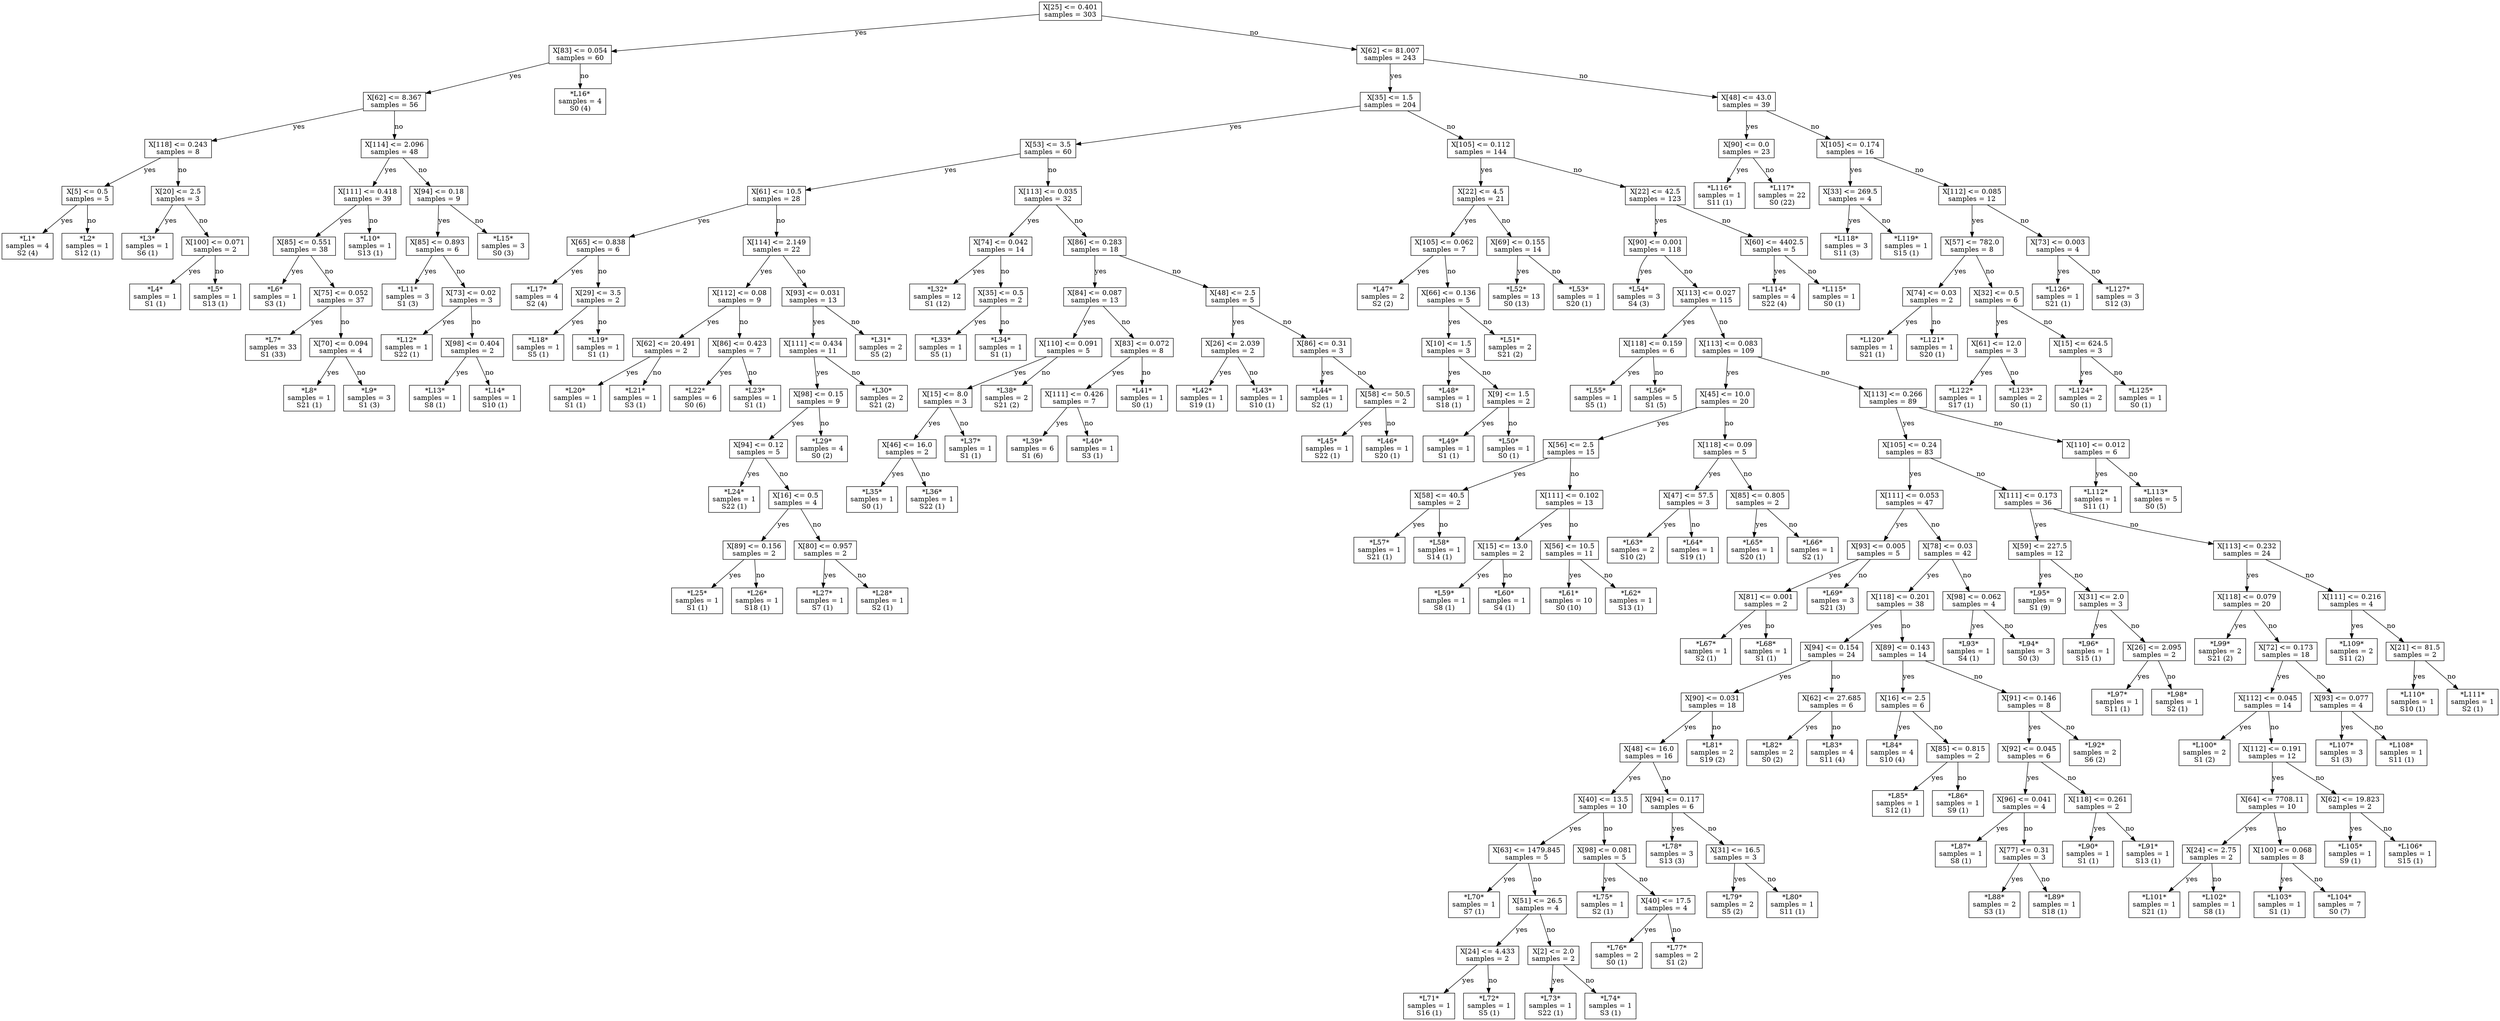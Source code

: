 digraph Tree {
node [shape=box] ;
0 [label="X[25] <= 0.401\nsamples = 303\n"] ;
1 [label="X[83] <= 0.054\nsamples = 60\n"] ;
0 -> 1 [label="yes"];
2 [label="X[62] <= 8.367\nsamples = 56\n"] ;
1 -> 2 [label="yes"];
3 [label="X[118] <= 0.243\nsamples = 8\n"] ;
2 -> 3 [label="yes"];
4 [label="X[5] <= 0.5\nsamples = 5\n"] ;
3 -> 4 [label="yes"];
5 [label="*L1*\nsamples = 4\nS2 (4)\n"] ;
4 -> 5 [label="yes"];
6 [label="*L2*\nsamples = 1\nS12 (1)\n"] ;
4 -> 6 [label="no"];
7 [label="X[20] <= 2.5\nsamples = 3\n"] ;
3 -> 7 [label="no"];
8 [label="*L3*\nsamples = 1\nS6 (1)\n"] ;
7 -> 8 [label="yes"];
9 [label="X[100] <= 0.071\nsamples = 2\n"] ;
7 -> 9 [label="no"];
10 [label="*L4*\nsamples = 1\nS1 (1)\n"] ;
9 -> 10 [label="yes"];
11 [label="*L5*\nsamples = 1\nS13 (1)\n"] ;
9 -> 11 [label="no"];
12 [label="X[114] <= 2.096\nsamples = 48\n"] ;
2 -> 12 [label="no"];
13 [label="X[111] <= 0.418\nsamples = 39\n"] ;
12 -> 13 [label="yes"];
14 [label="X[85] <= 0.551\nsamples = 38\n"] ;
13 -> 14 [label="yes"];
15 [label="*L6*\nsamples = 1\nS3 (1)\n"] ;
14 -> 15 [label="yes"];
16 [label="X[75] <= 0.052\nsamples = 37\n"] ;
14 -> 16 [label="no"];
17 [label="*L7*\nsamples = 33\nS1 (33)\n"] ;
16 -> 17 [label="yes"];
18 [label="X[70] <= 0.094\nsamples = 4\n"] ;
16 -> 18 [label="no"];
19 [label="*L8*\nsamples = 1\nS21 (1)\n"] ;
18 -> 19 [label="yes"];
20 [label="*L9*\nsamples = 3\nS1 (3)\n"] ;
18 -> 20 [label="no"];
21 [label="*L10*\nsamples = 1\nS13 (1)\n"] ;
13 -> 21 [label="no"];
22 [label="X[94] <= 0.18\nsamples = 9\n"] ;
12 -> 22 [label="no"];
23 [label="X[85] <= 0.893\nsamples = 6\n"] ;
22 -> 23 [label="yes"];
24 [label="*L11*\nsamples = 3\nS1 (3)\n"] ;
23 -> 24 [label="yes"];
25 [label="X[73] <= 0.02\nsamples = 3\n"] ;
23 -> 25 [label="no"];
26 [label="*L12*\nsamples = 1\nS22 (1)\n"] ;
25 -> 26 [label="yes"];
27 [label="X[98] <= 0.404\nsamples = 2\n"] ;
25 -> 27 [label="no"];
28 [label="*L13*\nsamples = 1\nS8 (1)\n"] ;
27 -> 28 [label="yes"];
29 [label="*L14*\nsamples = 1\nS10 (1)\n"] ;
27 -> 29 [label="no"];
30 [label="*L15*\nsamples = 3\nS0 (3)\n"] ;
22 -> 30 [label="no"];
31 [label="*L16*\nsamples = 4\nS0 (4)\n"] ;
1 -> 31 [label="no"];
32 [label="X[62] <= 81.007\nsamples = 243\n"] ;
0 -> 32 [label="no"];
33 [label="X[35] <= 1.5\nsamples = 204\n"] ;
32 -> 33 [label="yes"];
34 [label="X[53] <= 3.5\nsamples = 60\n"] ;
33 -> 34 [label="yes"];
35 [label="X[61] <= 10.5\nsamples = 28\n"] ;
34 -> 35 [label="yes"];
36 [label="X[65] <= 0.838\nsamples = 6\n"] ;
35 -> 36 [label="yes"];
37 [label="*L17*\nsamples = 4\nS2 (4)\n"] ;
36 -> 37 [label="yes"];
38 [label="X[29] <= 3.5\nsamples = 2\n"] ;
36 -> 38 [label="no"];
39 [label="*L18*\nsamples = 1\nS5 (1)\n"] ;
38 -> 39 [label="yes"];
40 [label="*L19*\nsamples = 1\nS1 (1)\n"] ;
38 -> 40 [label="no"];
41 [label="X[114] <= 2.149\nsamples = 22\n"] ;
35 -> 41 [label="no"];
42 [label="X[112] <= 0.08\nsamples = 9\n"] ;
41 -> 42 [label="yes"];
43 [label="X[62] <= 20.491\nsamples = 2\n"] ;
42 -> 43 [label="yes"];
44 [label="*L20*\nsamples = 1\nS1 (1)\n"] ;
43 -> 44 [label="yes"];
45 [label="*L21*\nsamples = 1\nS3 (1)\n"] ;
43 -> 45 [label="no"];
46 [label="X[86] <= 0.423\nsamples = 7\n"] ;
42 -> 46 [label="no"];
47 [label="*L22*\nsamples = 6\nS0 (6)\n"] ;
46 -> 47 [label="yes"];
48 [label="*L23*\nsamples = 1\nS1 (1)\n"] ;
46 -> 48 [label="no"];
49 [label="X[93] <= 0.031\nsamples = 13\n"] ;
41 -> 49 [label="no"];
50 [label="X[111] <= 0.434\nsamples = 11\n"] ;
49 -> 50 [label="yes"];
51 [label="X[98] <= 0.15\nsamples = 9\n"] ;
50 -> 51 [label="yes"];
52 [label="X[94] <= 0.12\nsamples = 5\n"] ;
51 -> 52 [label="yes"];
53 [label="*L24*\nsamples = 1\nS22 (1)\n"] ;
52 -> 53 [label="yes"];
54 [label="X[16] <= 0.5\nsamples = 4\n"] ;
52 -> 54 [label="no"];
55 [label="X[89] <= 0.156\nsamples = 2\n"] ;
54 -> 55 [label="yes"];
56 [label="*L25*\nsamples = 1\nS1 (1)\n"] ;
55 -> 56 [label="yes"];
57 [label="*L26*\nsamples = 1\nS18 (1)\n"] ;
55 -> 57 [label="no"];
58 [label="X[80] <= 0.957\nsamples = 2\n"] ;
54 -> 58 [label="no"];
59 [label="*L27*\nsamples = 1\nS7 (1)\n"] ;
58 -> 59 [label="yes"];
60 [label="*L28*\nsamples = 1\nS2 (1)\n"] ;
58 -> 60 [label="no"];
61 [label="*L29*\nsamples = 4\nS0 (2)\n"] ;
51 -> 61 [label="no"];
62 [label="*L30*\nsamples = 2\nS21 (2)\n"] ;
50 -> 62 [label="no"];
63 [label="*L31*\nsamples = 2\nS5 (2)\n"] ;
49 -> 63 [label="no"];
64 [label="X[113] <= 0.035\nsamples = 32\n"] ;
34 -> 64 [label="no"];
65 [label="X[74] <= 0.042\nsamples = 14\n"] ;
64 -> 65 [label="yes"];
66 [label="*L32*\nsamples = 12\nS1 (12)\n"] ;
65 -> 66 [label="yes"];
67 [label="X[35] <= 0.5\nsamples = 2\n"] ;
65 -> 67 [label="no"];
68 [label="*L33*\nsamples = 1\nS5 (1)\n"] ;
67 -> 68 [label="yes"];
69 [label="*L34*\nsamples = 1\nS1 (1)\n"] ;
67 -> 69 [label="no"];
70 [label="X[86] <= 0.283\nsamples = 18\n"] ;
64 -> 70 [label="no"];
71 [label="X[84] <= 0.087\nsamples = 13\n"] ;
70 -> 71 [label="yes"];
72 [label="X[110] <= 0.091\nsamples = 5\n"] ;
71 -> 72 [label="yes"];
73 [label="X[15] <= 8.0\nsamples = 3\n"] ;
72 -> 73 [label="yes"];
74 [label="X[46] <= 16.0\nsamples = 2\n"] ;
73 -> 74 [label="yes"];
75 [label="*L35*\nsamples = 1\nS0 (1)\n"] ;
74 -> 75 [label="yes"];
76 [label="*L36*\nsamples = 1\nS22 (1)\n"] ;
74 -> 76 [label="no"];
77 [label="*L37*\nsamples = 1\nS1 (1)\n"] ;
73 -> 77 [label="no"];
78 [label="*L38*\nsamples = 2\nS21 (2)\n"] ;
72 -> 78 [label="no"];
79 [label="X[83] <= 0.072\nsamples = 8\n"] ;
71 -> 79 [label="no"];
80 [label="X[111] <= 0.426\nsamples = 7\n"] ;
79 -> 80 [label="yes"];
81 [label="*L39*\nsamples = 6\nS1 (6)\n"] ;
80 -> 81 [label="yes"];
82 [label="*L40*\nsamples = 1\nS3 (1)\n"] ;
80 -> 82 [label="no"];
83 [label="*L41*\nsamples = 1\nS0 (1)\n"] ;
79 -> 83 [label="no"];
84 [label="X[48] <= 2.5\nsamples = 5\n"] ;
70 -> 84 [label="no"];
85 [label="X[26] <= 2.039\nsamples = 2\n"] ;
84 -> 85 [label="yes"];
86 [label="*L42*\nsamples = 1\nS19 (1)\n"] ;
85 -> 86 [label="yes"];
87 [label="*L43*\nsamples = 1\nS10 (1)\n"] ;
85 -> 87 [label="no"];
88 [label="X[86] <= 0.31\nsamples = 3\n"] ;
84 -> 88 [label="no"];
89 [label="*L44*\nsamples = 1\nS2 (1)\n"] ;
88 -> 89 [label="yes"];
90 [label="X[58] <= 50.5\nsamples = 2\n"] ;
88 -> 90 [label="no"];
91 [label="*L45*\nsamples = 1\nS22 (1)\n"] ;
90 -> 91 [label="yes"];
92 [label="*L46*\nsamples = 1\nS20 (1)\n"] ;
90 -> 92 [label="no"];
93 [label="X[105] <= 0.112\nsamples = 144\n"] ;
33 -> 93 [label="no"];
94 [label="X[22] <= 4.5\nsamples = 21\n"] ;
93 -> 94 [label="yes"];
95 [label="X[105] <= 0.062\nsamples = 7\n"] ;
94 -> 95 [label="yes"];
96 [label="*L47*\nsamples = 2\nS2 (2)\n"] ;
95 -> 96 [label="yes"];
97 [label="X[66] <= 0.136\nsamples = 5\n"] ;
95 -> 97 [label="no"];
98 [label="X[10] <= 1.5\nsamples = 3\n"] ;
97 -> 98 [label="yes"];
99 [label="*L48*\nsamples = 1\nS18 (1)\n"] ;
98 -> 99 [label="yes"];
100 [label="X[9] <= 1.5\nsamples = 2\n"] ;
98 -> 100 [label="no"];
101 [label="*L49*\nsamples = 1\nS1 (1)\n"] ;
100 -> 101 [label="yes"];
102 [label="*L50*\nsamples = 1\nS0 (1)\n"] ;
100 -> 102 [label="no"];
103 [label="*L51*\nsamples = 2\nS21 (2)\n"] ;
97 -> 103 [label="no"];
104 [label="X[69] <= 0.155\nsamples = 14\n"] ;
94 -> 104 [label="no"];
105 [label="*L52*\nsamples = 13\nS0 (13)\n"] ;
104 -> 105 [label="yes"];
106 [label="*L53*\nsamples = 1\nS20 (1)\n"] ;
104 -> 106 [label="no"];
107 [label="X[22] <= 42.5\nsamples = 123\n"] ;
93 -> 107 [label="no"];
108 [label="X[90] <= 0.001\nsamples = 118\n"] ;
107 -> 108 [label="yes"];
109 [label="*L54*\nsamples = 3\nS4 (3)\n"] ;
108 -> 109 [label="yes"];
110 [label="X[113] <= 0.027\nsamples = 115\n"] ;
108 -> 110 [label="no"];
111 [label="X[118] <= 0.159\nsamples = 6\n"] ;
110 -> 111 [label="yes"];
112 [label="*L55*\nsamples = 1\nS5 (1)\n"] ;
111 -> 112 [label="yes"];
113 [label="*L56*\nsamples = 5\nS1 (5)\n"] ;
111 -> 113 [label="no"];
114 [label="X[113] <= 0.083\nsamples = 109\n"] ;
110 -> 114 [label="no"];
115 [label="X[45] <= 10.0\nsamples = 20\n"] ;
114 -> 115 [label="yes"];
116 [label="X[56] <= 2.5\nsamples = 15\n"] ;
115 -> 116 [label="yes"];
117 [label="X[58] <= 40.5\nsamples = 2\n"] ;
116 -> 117 [label="yes"];
118 [label="*L57*\nsamples = 1\nS21 (1)\n"] ;
117 -> 118 [label="yes"];
119 [label="*L58*\nsamples = 1\nS14 (1)\n"] ;
117 -> 119 [label="no"];
120 [label="X[111] <= 0.102\nsamples = 13\n"] ;
116 -> 120 [label="no"];
121 [label="X[15] <= 13.0\nsamples = 2\n"] ;
120 -> 121 [label="yes"];
122 [label="*L59*\nsamples = 1\nS8 (1)\n"] ;
121 -> 122 [label="yes"];
123 [label="*L60*\nsamples = 1\nS4 (1)\n"] ;
121 -> 123 [label="no"];
124 [label="X[56] <= 10.5\nsamples = 11\n"] ;
120 -> 124 [label="no"];
125 [label="*L61*\nsamples = 10\nS0 (10)\n"] ;
124 -> 125 [label="yes"];
126 [label="*L62*\nsamples = 1\nS13 (1)\n"] ;
124 -> 126 [label="no"];
127 [label="X[118] <= 0.09\nsamples = 5\n"] ;
115 -> 127 [label="no"];
128 [label="X[47] <= 57.5\nsamples = 3\n"] ;
127 -> 128 [label="yes"];
129 [label="*L63*\nsamples = 2\nS10 (2)\n"] ;
128 -> 129 [label="yes"];
130 [label="*L64*\nsamples = 1\nS19 (1)\n"] ;
128 -> 130 [label="no"];
131 [label="X[85] <= 0.805\nsamples = 2\n"] ;
127 -> 131 [label="no"];
132 [label="*L65*\nsamples = 1\nS20 (1)\n"] ;
131 -> 132 [label="yes"];
133 [label="*L66*\nsamples = 1\nS2 (1)\n"] ;
131 -> 133 [label="no"];
134 [label="X[113] <= 0.266\nsamples = 89\n"] ;
114 -> 134 [label="no"];
135 [label="X[105] <= 0.24\nsamples = 83\n"] ;
134 -> 135 [label="yes"];
136 [label="X[111] <= 0.053\nsamples = 47\n"] ;
135 -> 136 [label="yes"];
137 [label="X[93] <= 0.005\nsamples = 5\n"] ;
136 -> 137 [label="yes"];
138 [label="X[81] <= 0.001\nsamples = 2\n"] ;
137 -> 138 [label="yes"];
139 [label="*L67*\nsamples = 1\nS2 (1)\n"] ;
138 -> 139 [label="yes"];
140 [label="*L68*\nsamples = 1\nS1 (1)\n"] ;
138 -> 140 [label="no"];
141 [label="*L69*\nsamples = 3\nS21 (3)\n"] ;
137 -> 141 [label="no"];
142 [label="X[78] <= 0.03\nsamples = 42\n"] ;
136 -> 142 [label="no"];
143 [label="X[118] <= 0.201\nsamples = 38\n"] ;
142 -> 143 [label="yes"];
144 [label="X[94] <= 0.154\nsamples = 24\n"] ;
143 -> 144 [label="yes"];
145 [label="X[90] <= 0.031\nsamples = 18\n"] ;
144 -> 145 [label="yes"];
146 [label="X[48] <= 16.0\nsamples = 16\n"] ;
145 -> 146 [label="yes"];
147 [label="X[40] <= 13.5\nsamples = 10\n"] ;
146 -> 147 [label="yes"];
148 [label="X[63] <= 1479.845\nsamples = 5\n"] ;
147 -> 148 [label="yes"];
149 [label="*L70*\nsamples = 1\nS7 (1)\n"] ;
148 -> 149 [label="yes"];
150 [label="X[51] <= 26.5\nsamples = 4\n"] ;
148 -> 150 [label="no"];
151 [label="X[24] <= 4.433\nsamples = 2\n"] ;
150 -> 151 [label="yes"];
152 [label="*L71*\nsamples = 1\nS16 (1)\n"] ;
151 -> 152 [label="yes"];
153 [label="*L72*\nsamples = 1\nS5 (1)\n"] ;
151 -> 153 [label="no"];
154 [label="X[2] <= 2.0\nsamples = 2\n"] ;
150 -> 154 [label="no"];
155 [label="*L73*\nsamples = 1\nS22 (1)\n"] ;
154 -> 155 [label="yes"];
156 [label="*L74*\nsamples = 1\nS3 (1)\n"] ;
154 -> 156 [label="no"];
157 [label="X[98] <= 0.081\nsamples = 5\n"] ;
147 -> 157 [label="no"];
158 [label="*L75*\nsamples = 1\nS2 (1)\n"] ;
157 -> 158 [label="yes"];
159 [label="X[40] <= 17.5\nsamples = 4\n"] ;
157 -> 159 [label="no"];
160 [label="*L76*\nsamples = 2\nS0 (1)\n"] ;
159 -> 160 [label="yes"];
161 [label="*L77*\nsamples = 2\nS1 (2)\n"] ;
159 -> 161 [label="no"];
162 [label="X[94] <= 0.117\nsamples = 6\n"] ;
146 -> 162 [label="no"];
163 [label="*L78*\nsamples = 3\nS13 (3)\n"] ;
162 -> 163 [label="yes"];
164 [label="X[31] <= 16.5\nsamples = 3\n"] ;
162 -> 164 [label="no"];
165 [label="*L79*\nsamples = 2\nS5 (2)\n"] ;
164 -> 165 [label="yes"];
166 [label="*L80*\nsamples = 1\nS11 (1)\n"] ;
164 -> 166 [label="no"];
167 [label="*L81*\nsamples = 2\nS19 (2)\n"] ;
145 -> 167 [label="no"];
168 [label="X[62] <= 27.685\nsamples = 6\n"] ;
144 -> 168 [label="no"];
169 [label="*L82*\nsamples = 2\nS0 (2)\n"] ;
168 -> 169 [label="yes"];
170 [label="*L83*\nsamples = 4\nS11 (4)\n"] ;
168 -> 170 [label="no"];
171 [label="X[89] <= 0.143\nsamples = 14\n"] ;
143 -> 171 [label="no"];
172 [label="X[16] <= 2.5\nsamples = 6\n"] ;
171 -> 172 [label="yes"];
173 [label="*L84*\nsamples = 4\nS10 (4)\n"] ;
172 -> 173 [label="yes"];
174 [label="X[85] <= 0.815\nsamples = 2\n"] ;
172 -> 174 [label="no"];
175 [label="*L85*\nsamples = 1\nS12 (1)\n"] ;
174 -> 175 [label="yes"];
176 [label="*L86*\nsamples = 1\nS9 (1)\n"] ;
174 -> 176 [label="no"];
177 [label="X[91] <= 0.146\nsamples = 8\n"] ;
171 -> 177 [label="no"];
178 [label="X[92] <= 0.045\nsamples = 6\n"] ;
177 -> 178 [label="yes"];
179 [label="X[96] <= 0.041\nsamples = 4\n"] ;
178 -> 179 [label="yes"];
180 [label="*L87*\nsamples = 1\nS8 (1)\n"] ;
179 -> 180 [label="yes"];
181 [label="X[77] <= 0.31\nsamples = 3\n"] ;
179 -> 181 [label="no"];
182 [label="*L88*\nsamples = 2\nS3 (1)\n"] ;
181 -> 182 [label="yes"];
183 [label="*L89*\nsamples = 1\nS18 (1)\n"] ;
181 -> 183 [label="no"];
184 [label="X[118] <= 0.261\nsamples = 2\n"] ;
178 -> 184 [label="no"];
185 [label="*L90*\nsamples = 1\nS1 (1)\n"] ;
184 -> 185 [label="yes"];
186 [label="*L91*\nsamples = 1\nS13 (1)\n"] ;
184 -> 186 [label="no"];
187 [label="*L92*\nsamples = 2\nS6 (2)\n"] ;
177 -> 187 [label="no"];
188 [label="X[98] <= 0.062\nsamples = 4\n"] ;
142 -> 188 [label="no"];
189 [label="*L93*\nsamples = 1\nS4 (1)\n"] ;
188 -> 189 [label="yes"];
190 [label="*L94*\nsamples = 3\nS0 (3)\n"] ;
188 -> 190 [label="no"];
191 [label="X[111] <= 0.173\nsamples = 36\n"] ;
135 -> 191 [label="no"];
192 [label="X[59] <= 227.5\nsamples = 12\n"] ;
191 -> 192 [label="yes"];
193 [label="*L95*\nsamples = 9\nS1 (9)\n"] ;
192 -> 193 [label="yes"];
194 [label="X[31] <= 2.0\nsamples = 3\n"] ;
192 -> 194 [label="no"];
195 [label="*L96*\nsamples = 1\nS15 (1)\n"] ;
194 -> 195 [label="yes"];
196 [label="X[26] <= 2.095\nsamples = 2\n"] ;
194 -> 196 [label="no"];
197 [label="*L97*\nsamples = 1\nS11 (1)\n"] ;
196 -> 197 [label="yes"];
198 [label="*L98*\nsamples = 1\nS2 (1)\n"] ;
196 -> 198 [label="no"];
199 [label="X[113] <= 0.232\nsamples = 24\n"] ;
191 -> 199 [label="no"];
200 [label="X[118] <= 0.079\nsamples = 20\n"] ;
199 -> 200 [label="yes"];
201 [label="*L99*\nsamples = 2\nS21 (2)\n"] ;
200 -> 201 [label="yes"];
202 [label="X[72] <= 0.173\nsamples = 18\n"] ;
200 -> 202 [label="no"];
203 [label="X[112] <= 0.045\nsamples = 14\n"] ;
202 -> 203 [label="yes"];
204 [label="*L100*\nsamples = 2\nS1 (2)\n"] ;
203 -> 204 [label="yes"];
205 [label="X[112] <= 0.191\nsamples = 12\n"] ;
203 -> 205 [label="no"];
206 [label="X[64] <= 7708.11\nsamples = 10\n"] ;
205 -> 206 [label="yes"];
207 [label="X[24] <= 2.75\nsamples = 2\n"] ;
206 -> 207 [label="yes"];
208 [label="*L101*\nsamples = 1\nS21 (1)\n"] ;
207 -> 208 [label="yes"];
209 [label="*L102*\nsamples = 1\nS8 (1)\n"] ;
207 -> 209 [label="no"];
210 [label="X[100] <= 0.068\nsamples = 8\n"] ;
206 -> 210 [label="no"];
211 [label="*L103*\nsamples = 1\nS1 (1)\n"] ;
210 -> 211 [label="yes"];
212 [label="*L104*\nsamples = 7\nS0 (7)\n"] ;
210 -> 212 [label="no"];
213 [label="X[62] <= 19.823\nsamples = 2\n"] ;
205 -> 213 [label="no"];
214 [label="*L105*\nsamples = 1\nS9 (1)\n"] ;
213 -> 214 [label="yes"];
215 [label="*L106*\nsamples = 1\nS15 (1)\n"] ;
213 -> 215 [label="no"];
216 [label="X[93] <= 0.077\nsamples = 4\n"] ;
202 -> 216 [label="no"];
217 [label="*L107*\nsamples = 3\nS1 (3)\n"] ;
216 -> 217 [label="yes"];
218 [label="*L108*\nsamples = 1\nS11 (1)\n"] ;
216 -> 218 [label="no"];
219 [label="X[111] <= 0.216\nsamples = 4\n"] ;
199 -> 219 [label="no"];
220 [label="*L109*\nsamples = 2\nS11 (2)\n"] ;
219 -> 220 [label="yes"];
221 [label="X[21] <= 81.5\nsamples = 2\n"] ;
219 -> 221 [label="no"];
222 [label="*L110*\nsamples = 1\nS10 (1)\n"] ;
221 -> 222 [label="yes"];
223 [label="*L111*\nsamples = 1\nS2 (1)\n"] ;
221 -> 223 [label="no"];
224 [label="X[110] <= 0.012\nsamples = 6\n"] ;
134 -> 224 [label="no"];
225 [label="*L112*\nsamples = 1\nS11 (1)\n"] ;
224 -> 225 [label="yes"];
226 [label="*L113*\nsamples = 5\nS0 (5)\n"] ;
224 -> 226 [label="no"];
227 [label="X[60] <= 4402.5\nsamples = 5\n"] ;
107 -> 227 [label="no"];
228 [label="*L114*\nsamples = 4\nS22 (4)\n"] ;
227 -> 228 [label="yes"];
229 [label="*L115*\nsamples = 1\nS0 (1)\n"] ;
227 -> 229 [label="no"];
230 [label="X[48] <= 43.0\nsamples = 39\n"] ;
32 -> 230 [label="no"];
231 [label="X[90] <= 0.0\nsamples = 23\n"] ;
230 -> 231 [label="yes"];
232 [label="*L116*\nsamples = 1\nS11 (1)\n"] ;
231 -> 232 [label="yes"];
233 [label="*L117*\nsamples = 22\nS0 (22)\n"] ;
231 -> 233 [label="no"];
234 [label="X[105] <= 0.174\nsamples = 16\n"] ;
230 -> 234 [label="no"];
235 [label="X[33] <= 269.5\nsamples = 4\n"] ;
234 -> 235 [label="yes"];
236 [label="*L118*\nsamples = 3\nS11 (3)\n"] ;
235 -> 236 [label="yes"];
237 [label="*L119*\nsamples = 1\nS15 (1)\n"] ;
235 -> 237 [label="no"];
238 [label="X[112] <= 0.085\nsamples = 12\n"] ;
234 -> 238 [label="no"];
239 [label="X[57] <= 782.0\nsamples = 8\n"] ;
238 -> 239 [label="yes"];
240 [label="X[74] <= 0.03\nsamples = 2\n"] ;
239 -> 240 [label="yes"];
241 [label="*L120*\nsamples = 1\nS21 (1)\n"] ;
240 -> 241 [label="yes"];
242 [label="*L121*\nsamples = 1\nS20 (1)\n"] ;
240 -> 242 [label="no"];
243 [label="X[32] <= 0.5\nsamples = 6\n"] ;
239 -> 243 [label="no"];
244 [label="X[61] <= 12.0\nsamples = 3\n"] ;
243 -> 244 [label="yes"];
245 [label="*L122*\nsamples = 1\nS17 (1)\n"] ;
244 -> 245 [label="yes"];
246 [label="*L123*\nsamples = 2\nS0 (1)\n"] ;
244 -> 246 [label="no"];
247 [label="X[15] <= 624.5\nsamples = 3\n"] ;
243 -> 247 [label="no"];
248 [label="*L124*\nsamples = 2\nS0 (1)\n"] ;
247 -> 248 [label="yes"];
249 [label="*L125*\nsamples = 1\nS0 (1)\n"] ;
247 -> 249 [label="no"];
250 [label="X[73] <= 0.003\nsamples = 4\n"] ;
238 -> 250 [label="no"];
251 [label="*L126*\nsamples = 1\nS21 (1)\n"] ;
250 -> 251 [label="yes"];
252 [label="*L127*\nsamples = 3\nS12 (3)\n"] ;
250 -> 252 [label="no"];
}
